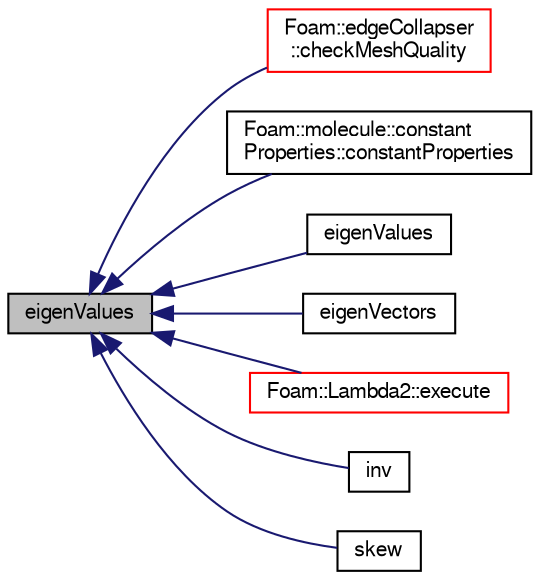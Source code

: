 digraph "eigenValues"
{
  bgcolor="transparent";
  edge [fontname="FreeSans",fontsize="10",labelfontname="FreeSans",labelfontsize="10"];
  node [fontname="FreeSans",fontsize="10",shape=record];
  rankdir="LR";
  Node41123 [label="eigenValues",height=0.2,width=0.4,color="black", fillcolor="grey75", style="filled", fontcolor="black"];
  Node41123 -> Node41124 [dir="back",color="midnightblue",fontsize="10",style="solid",fontname="FreeSans"];
  Node41124 [label="Foam::edgeCollapser\l::checkMeshQuality",height=0.2,width=0.4,color="red",URL="$a21642.html#a05c592dbdbe3fcc0728c2595750b5982",tooltip="Check mesh and mark points on faces in error. "];
  Node41123 -> Node41128 [dir="back",color="midnightblue",fontsize="10",style="solid",fontname="FreeSans"];
  Node41128 [label="Foam::molecule::constant\lProperties::constantProperties",height=0.2,width=0.4,color="black",URL="$a24394.html#a48f10350a2cae9811619cc14159099d6",tooltip="Construct from dictionary. "];
  Node41123 -> Node41129 [dir="back",color="midnightblue",fontsize="10",style="solid",fontname="FreeSans"];
  Node41129 [label="eigenValues",height=0.2,width=0.4,color="black",URL="$a21124.html#a357206ae080055c785ed89dfac4eb6e2"];
  Node41123 -> Node41130 [dir="back",color="midnightblue",fontsize="10",style="solid",fontname="FreeSans"];
  Node41130 [label="eigenVectors",height=0.2,width=0.4,color="black",URL="$a21124.html#a8c9e73d2a3e4751cc6c74e1d69ff3bc9"];
  Node41123 -> Node41131 [dir="back",color="midnightblue",fontsize="10",style="solid",fontname="FreeSans"];
  Node41131 [label="Foam::Lambda2::execute",height=0.2,width=0.4,color="red",URL="$a28890.html#a61af3e60b94ae3e748f6fbac1e794af7",tooltip="Execute, currently does nothing. "];
  Node41123 -> Node41133 [dir="back",color="midnightblue",fontsize="10",style="solid",fontname="FreeSans"];
  Node41133 [label="inv",height=0.2,width=0.4,color="black",URL="$a21124.html#ae6901356b0eebc94bc1d28338a284d6f"];
  Node41123 -> Node41134 [dir="back",color="midnightblue",fontsize="10",style="solid",fontname="FreeSans"];
  Node41134 [label="skew",height=0.2,width=0.4,color="black",URL="$a21124.html#a0df0a317d1f4aaceb3be76240669de45"];
}
